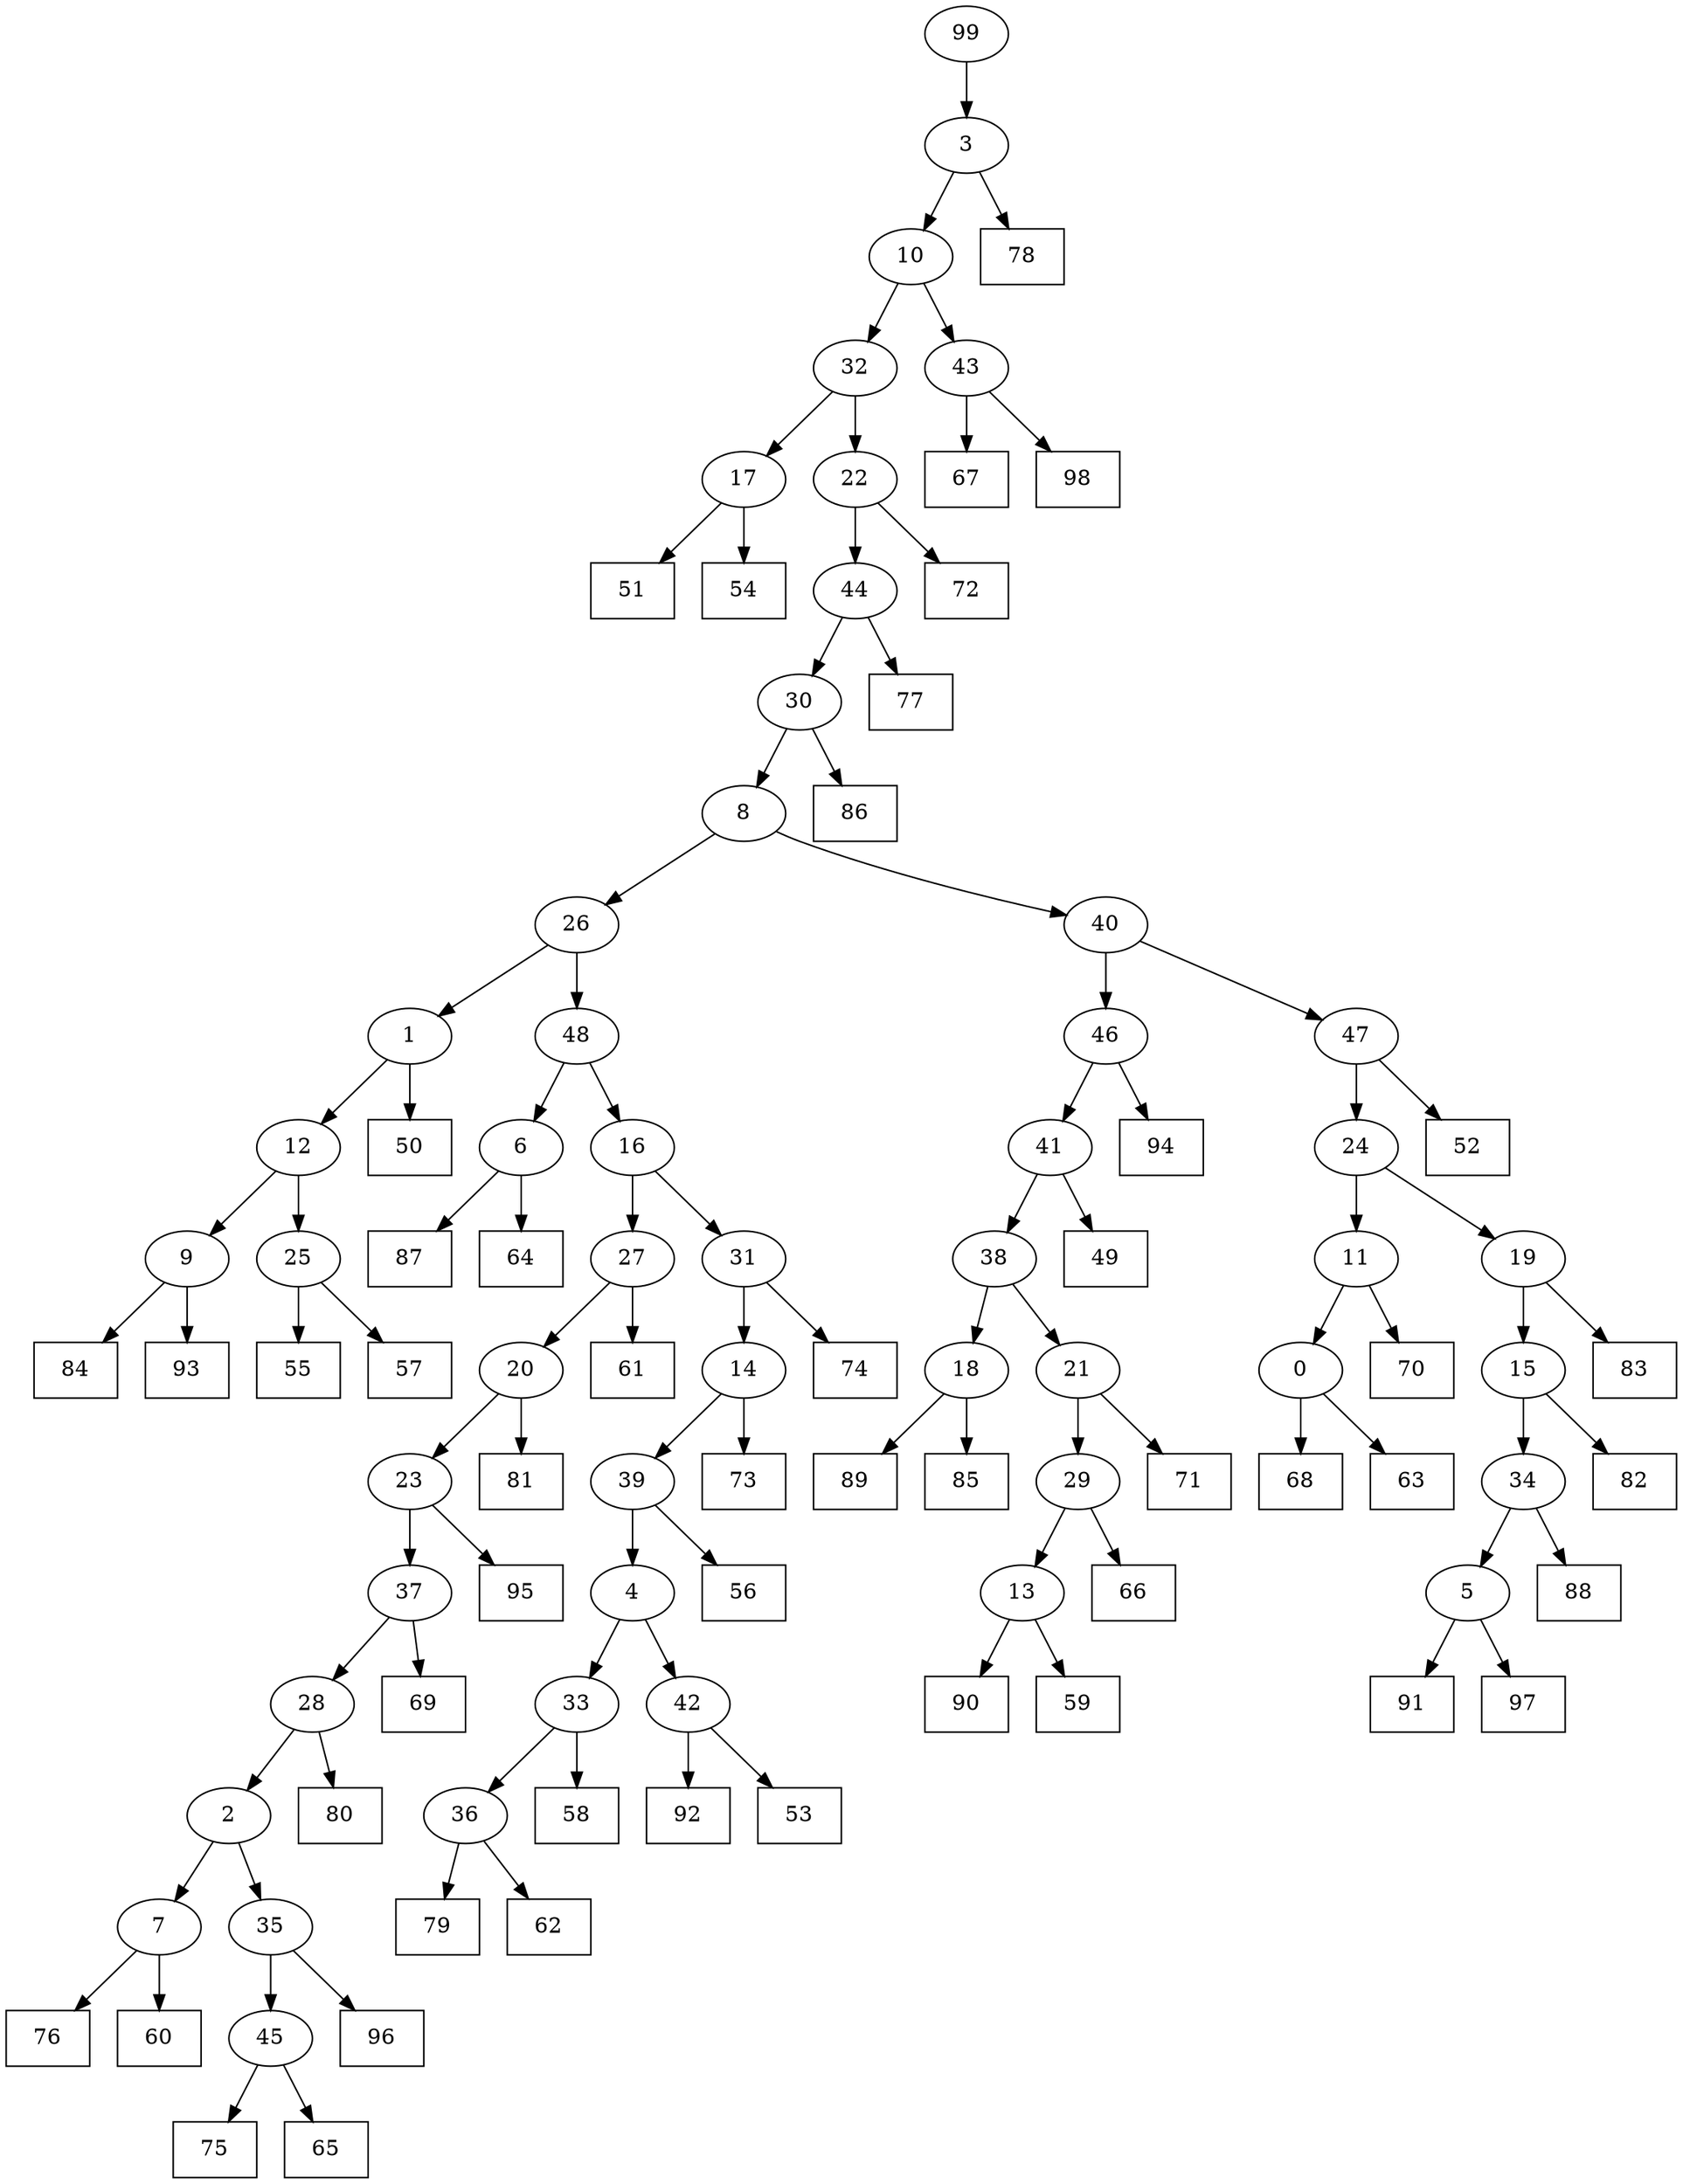 digraph G {
0[label="0"];
1[label="1"];
2[label="2"];
3[label="3"];
4[label="4"];
5[label="5"];
6[label="6"];
7[label="7"];
8[label="8"];
9[label="9"];
10[label="10"];
11[label="11"];
12[label="12"];
13[label="13"];
14[label="14"];
15[label="15"];
16[label="16"];
17[label="17"];
18[label="18"];
19[label="19"];
20[label="20"];
21[label="21"];
22[label="22"];
23[label="23"];
24[label="24"];
25[label="25"];
26[label="26"];
27[label="27"];
28[label="28"];
29[label="29"];
30[label="30"];
31[label="31"];
32[label="32"];
33[label="33"];
34[label="34"];
35[label="35"];
36[label="36"];
37[label="37"];
38[label="38"];
39[label="39"];
40[label="40"];
41[label="41"];
42[label="42"];
43[label="43"];
44[label="44"];
45[label="45"];
46[label="46"];
47[label="47"];
48[label="48"];
49[shape=box,label="68"];
50[shape=box,label="87"];
51[shape=box,label="50"];
52[shape=box,label="52"];
53[shape=box,label="89"];
54[shape=box,label="61"];
55[shape=box,label="91"];
56[shape=box,label="81"];
57[shape=box,label="75"];
58[shape=box,label="71"];
59[shape=box,label="78"];
60[shape=box,label="84"];
61[shape=box,label="97"];
62[shape=box,label="56"];
63[shape=box,label="90"];
64[shape=box,label="64"];
65[shape=box,label="51"];
66[shape=box,label="77"];
67[shape=box,label="54"];
68[shape=box,label="82"];
69[shape=box,label="85"];
70[shape=box,label="67"];
71[shape=box,label="83"];
72[shape=box,label="86"];
73[shape=box,label="96"];
74[shape=box,label="49"];
75[shape=box,label="80"];
76[shape=box,label="76"];
77[shape=box,label="55"];
78[shape=box,label="70"];
79[shape=box,label="65"];
80[shape=box,label="79"];
81[shape=box,label="92"];
82[shape=box,label="88"];
83[shape=box,label="95"];
84[shape=box,label="53"];
85[shape=box,label="66"];
86[shape=box,label="74"];
87[shape=box,label="72"];
88[shape=box,label="57"];
89[shape=box,label="62"];
90[shape=box,label="63"];
91[shape=box,label="69"];
92[shape=box,label="93"];
93[shape=box,label="73"];
94[shape=box,label="58"];
95[shape=box,label="59"];
96[shape=box,label="60"];
97[shape=box,label="94"];
98[shape=box,label="98"];
99[label="99"];
7->96 ;
37->28 ;
41->38 ;
20->23 ;
23->37 ;
32->22 ;
35->73 ;
19->15 ;
42->81 ;
43->70 ;
39->62 ;
15->34 ;
25->77 ;
10->32 ;
15->68 ;
17->65 ;
31->86 ;
29->85 ;
21->29 ;
29->13 ;
6->64 ;
4->33 ;
39->4 ;
48->6 ;
6->50 ;
37->91 ;
18->69 ;
9->60 ;
33->94 ;
38->21 ;
9->92 ;
7->76 ;
13->95 ;
46->41 ;
12->25 ;
13->63 ;
47->52 ;
22->87 ;
42->84 ;
16->31 ;
1->12 ;
12->9 ;
40->46 ;
1->51 ;
36->89 ;
5->61 ;
30->72 ;
3->10 ;
14->93 ;
2->7 ;
23->83 ;
31->14 ;
14->39 ;
45->79 ;
8->26 ;
26->1 ;
0->49 ;
21->58 ;
28->2 ;
2->35 ;
44->66 ;
40->47 ;
99->3 ;
3->59 ;
26->48 ;
0->90 ;
10->43 ;
43->98 ;
46->97 ;
27->20 ;
20->56 ;
44->30 ;
41->74 ;
34->5 ;
5->55 ;
18->53 ;
30->8 ;
8->40 ;
28->75 ;
32->17 ;
17->67 ;
4->42 ;
35->45 ;
45->57 ;
11->0 ;
47->24 ;
24->11 ;
34->82 ;
27->54 ;
11->78 ;
38->18 ;
24->19 ;
19->71 ;
25->88 ;
48->16 ;
16->27 ;
22->44 ;
33->36 ;
36->80 ;
}
